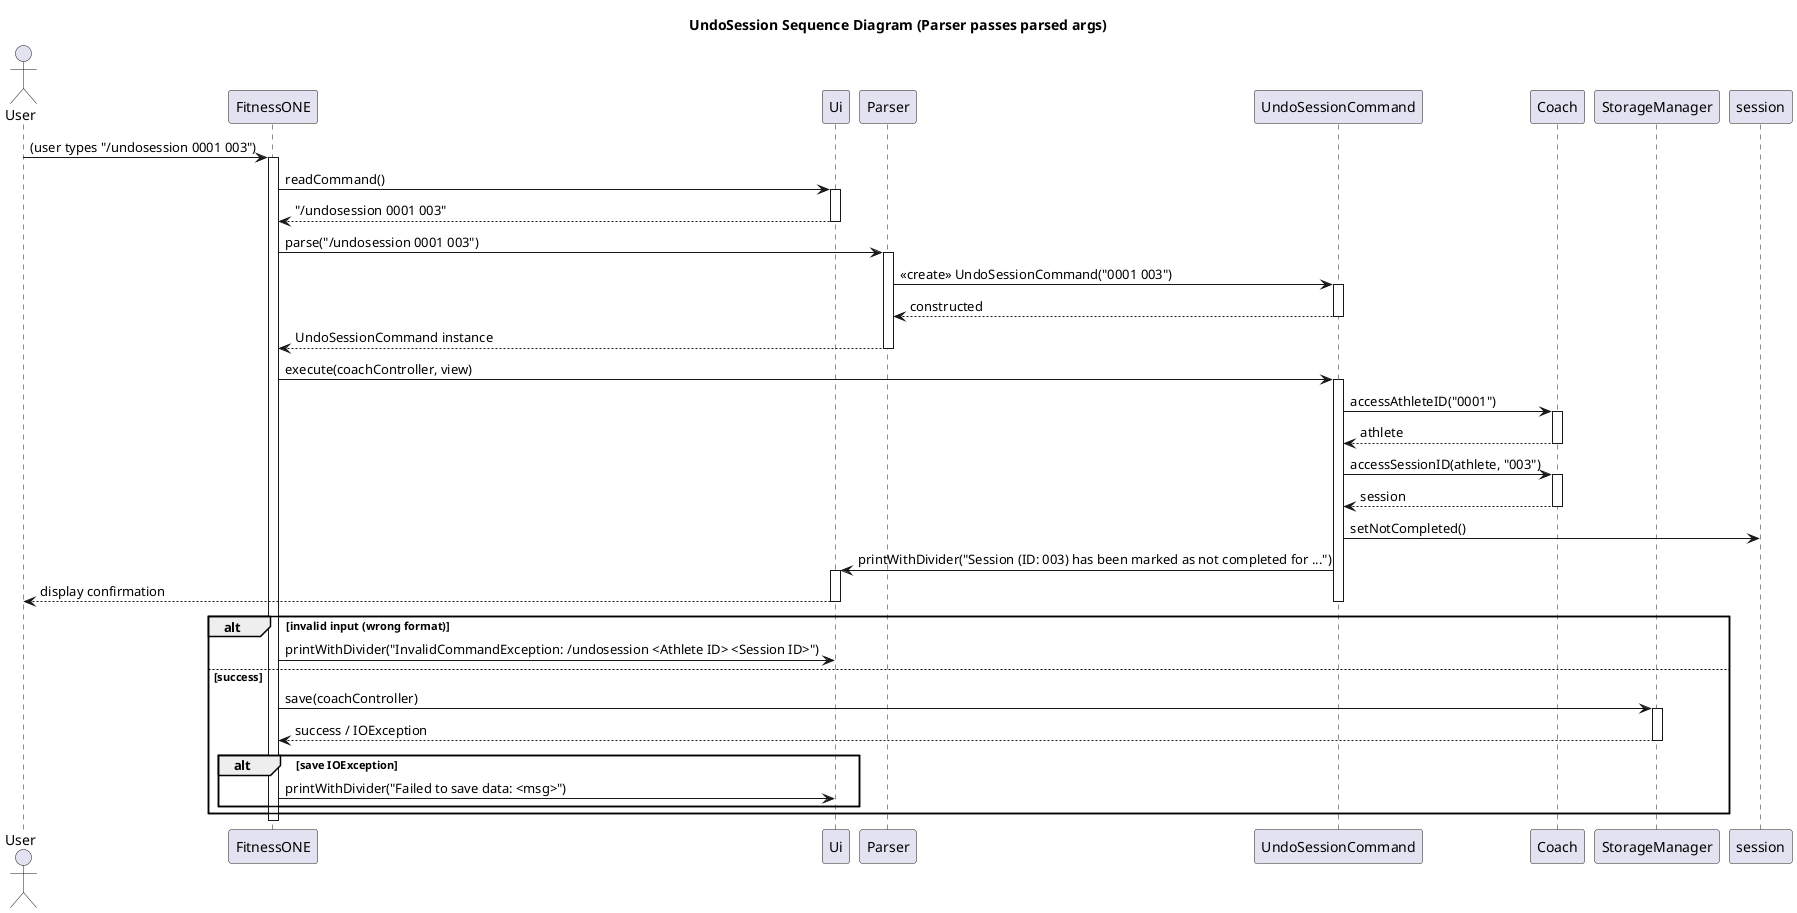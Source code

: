 @startuml
title UndoSession Sequence Diagram (Parser passes parsed args)

actor User
participant FitnessONE
participant Ui
participant Parser
participant UndoSessionCommand
participant Coach
participant StorageManager

User -> FitnessONE: (user types "/undosession 0001 003")
activate FitnessONE

FitnessONE -> Ui: readCommand()
activate Ui
Ui --> FitnessONE: "/undosession 0001 003"
deactivate Ui

FitnessONE -> Parser: parse("/undosession 0001 003")
activate Parser
' Parser parses arguments first, then constructs command with parsed params
Parser -> UndoSessionCommand: <<create>> UndoSessionCommand("0001 003")
activate UndoSessionCommand
UndoSessionCommand --> Parser: constructed
deactivate UndoSessionCommand
Parser --> FitnessONE: UndoSessionCommand instance
deactivate Parser

FitnessONE -> UndoSessionCommand: execute(coachController, view)
activate UndoSessionCommand
UndoSessionCommand -> Coach: accessAthleteID("0001")
activate Coach
Coach --> UndoSessionCommand: athlete
deactivate Coach
UndoSessionCommand -> Coach: accessSessionID(athlete, "003")
activate Coach
Coach --> UndoSessionCommand: session
deactivate Coach
UndoSessionCommand -> session: setNotCompleted()
UndoSessionCommand -> Ui: printWithDivider("Session (ID: 003) has been marked as not completed for ...")
activate Ui
Ui --> User: display confirmation
deactivate Ui
deactivate UndoSessionCommand

alt invalid input (wrong format)
    FitnessONE -> Ui: printWithDivider("InvalidCommandException: /undosession <Athlete ID> <Session ID>")
else success
    FitnessONE -> StorageManager: save(coachController)
    activate StorageManager
    StorageManager --> FitnessONE: success / IOException
    deactivate StorageManager

    alt save IOException
        FitnessONE -> Ui: printWithDivider("Failed to save data: <msg>")
    end
end

deactivate FitnessONE
@enduml
